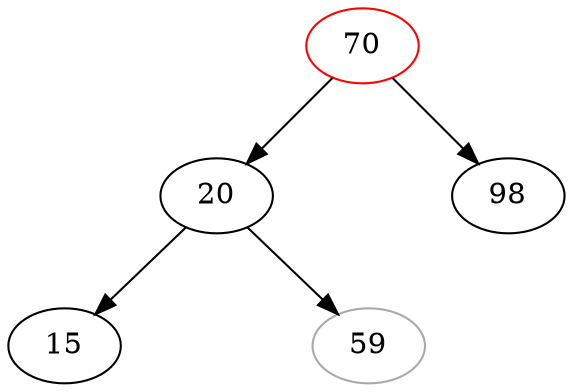 digraph {
    rankdir=TB;

    a0 -> a1;
    a0 -> a12 [weight=10 style=invis]
    a0 -> a2

    a0 [label=20]
    a1 [label=15]
    a12 [width=.1 style=invis]
    a2 [label=59 color=darkgrey]

    xid [width=.1 style=invis]

    b0 [label=98]

    x -> a0
    x -> xid [weight=10 style=invis];
    x -> b0

    x [label=70 color=red]

    {rank=same xid }
}
